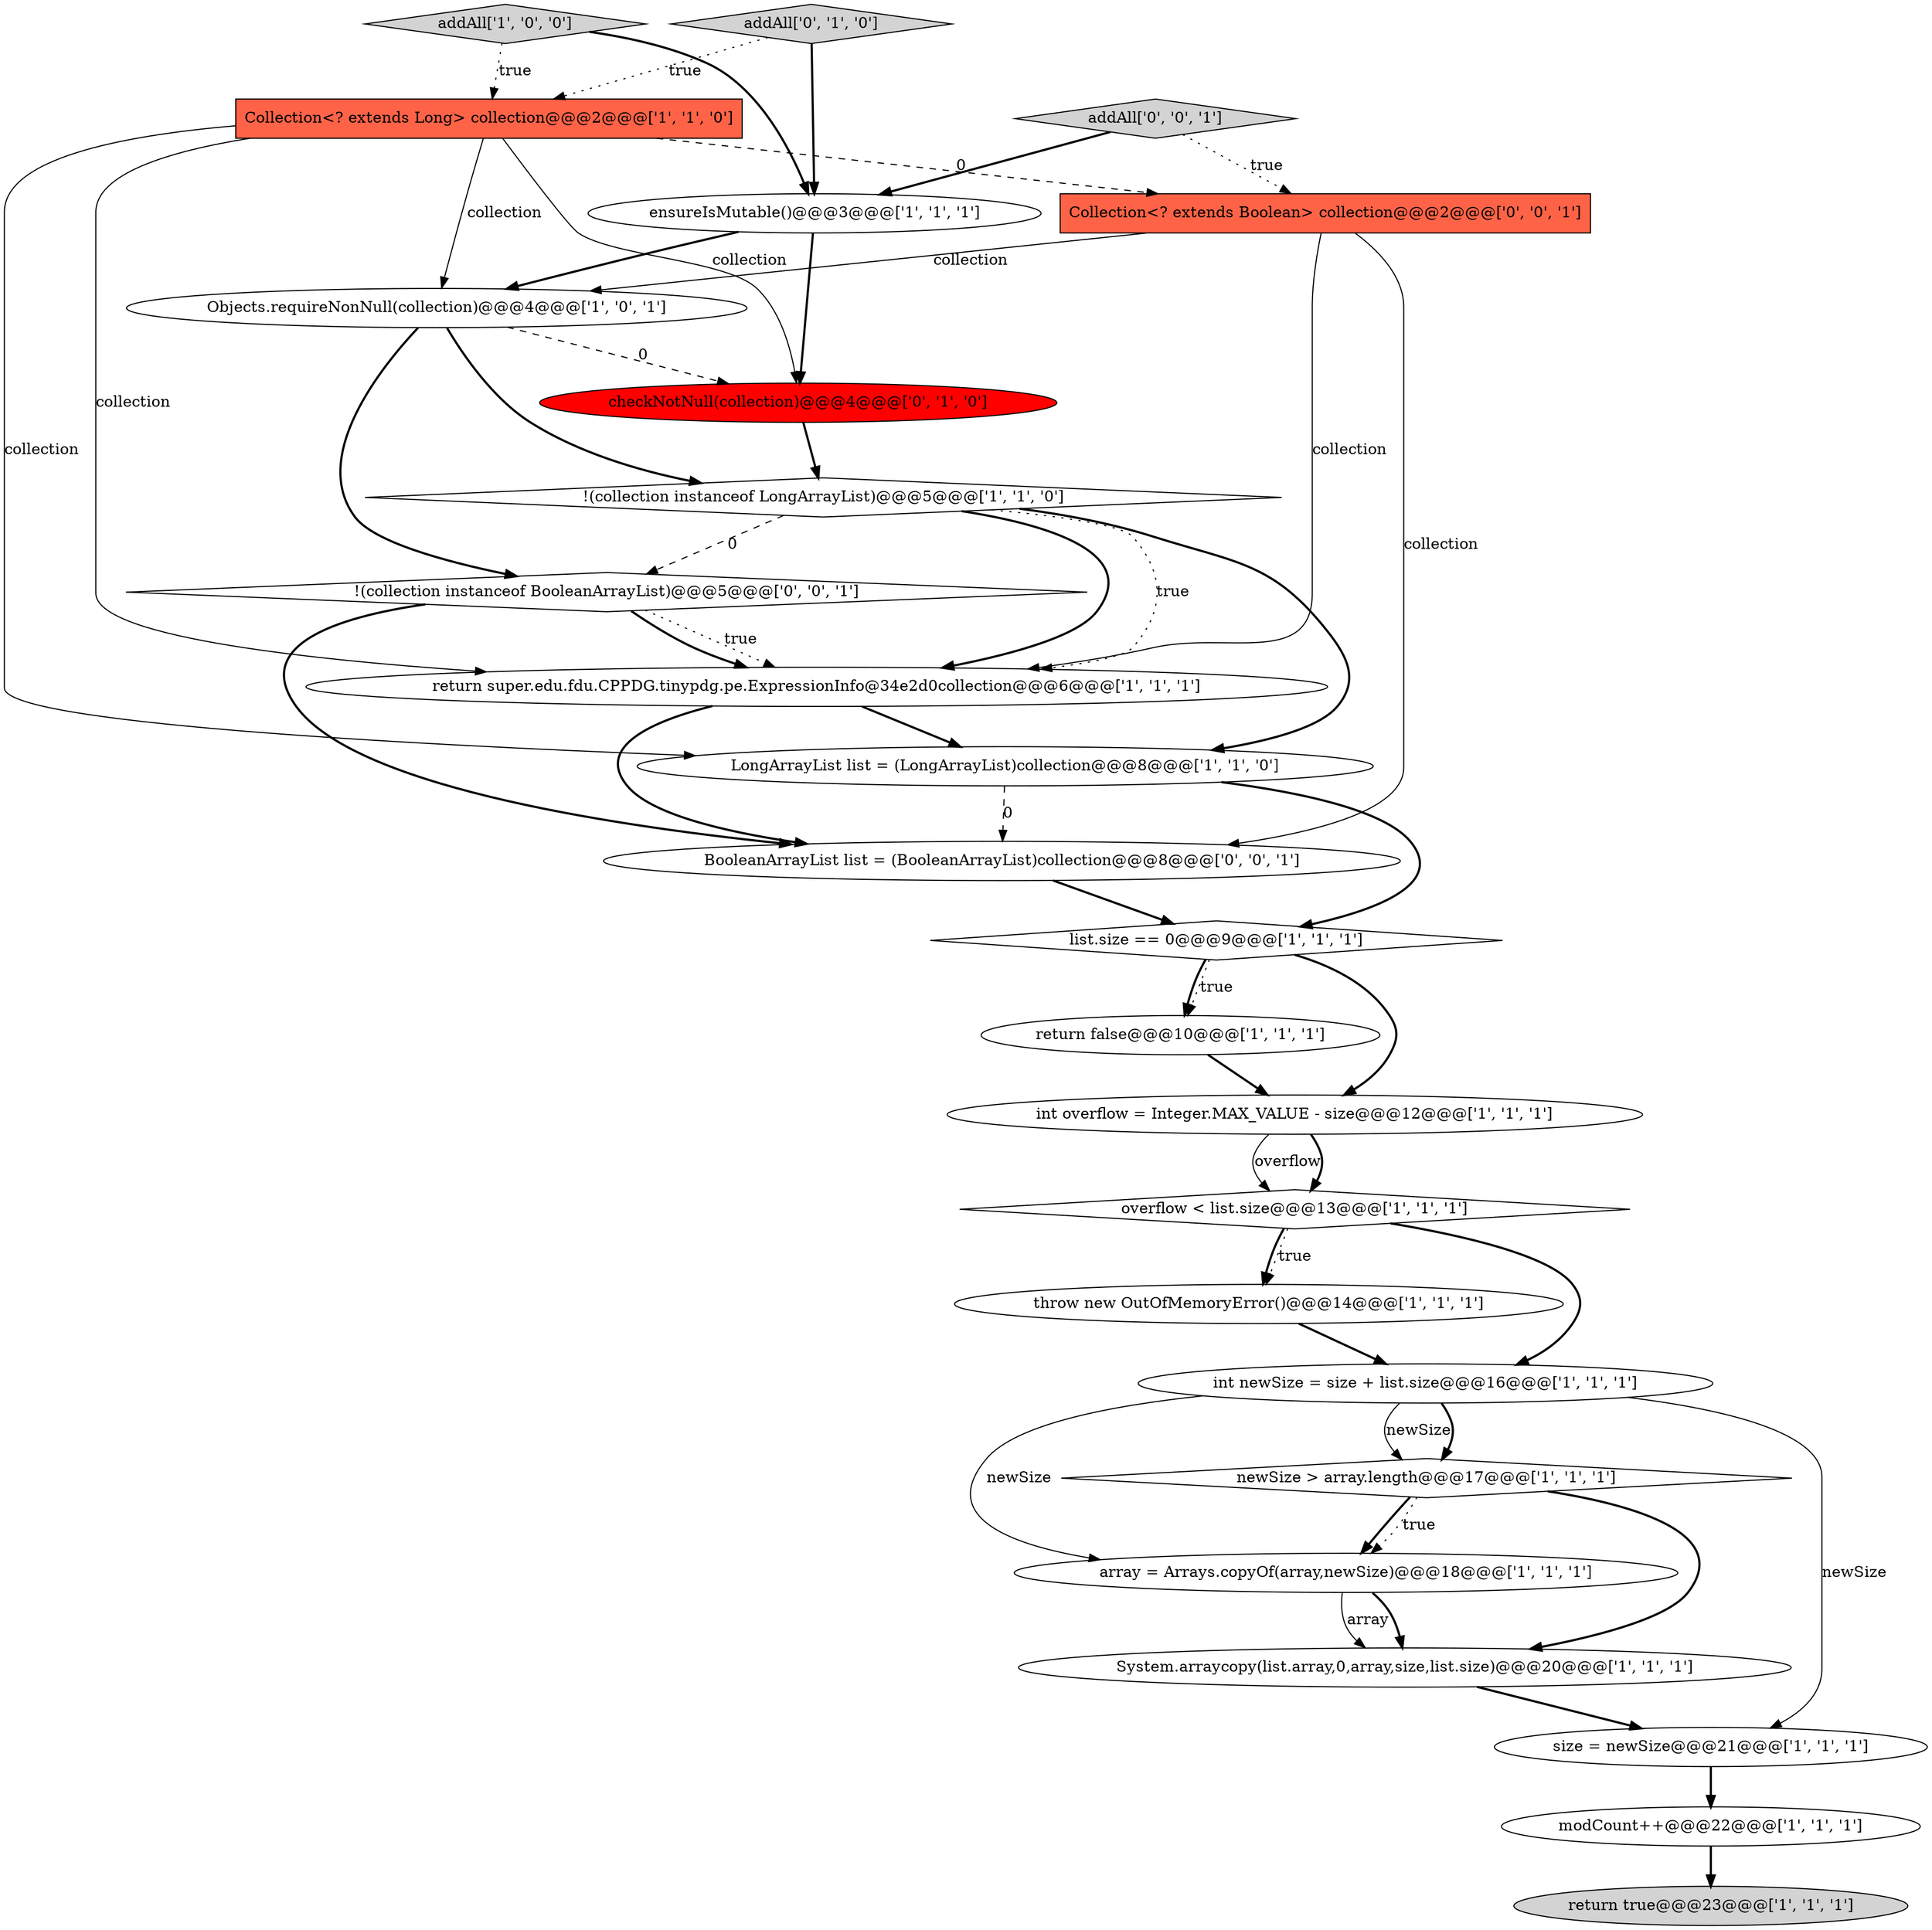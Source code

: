 digraph {
24 [style = filled, label = "!(collection instanceof BooleanArrayList)@@@5@@@['0', '0', '1']", fillcolor = white, shape = diamond image = "AAA0AAABBB3BBB"];
9 [style = filled, label = "throw new OutOfMemoryError()@@@14@@@['1', '1', '1']", fillcolor = white, shape = ellipse image = "AAA0AAABBB1BBB"];
8 [style = filled, label = "return false@@@10@@@['1', '1', '1']", fillcolor = white, shape = ellipse image = "AAA0AAABBB1BBB"];
7 [style = filled, label = "overflow < list.size@@@13@@@['1', '1', '1']", fillcolor = white, shape = diamond image = "AAA0AAABBB1BBB"];
23 [style = filled, label = "addAll['0', '0', '1']", fillcolor = lightgray, shape = diamond image = "AAA0AAABBB3BBB"];
22 [style = filled, label = "BooleanArrayList list = (BooleanArrayList)collection@@@8@@@['0', '0', '1']", fillcolor = white, shape = ellipse image = "AAA0AAABBB3BBB"];
12 [style = filled, label = "System.arraycopy(list.array,0,array,size,list.size)@@@20@@@['1', '1', '1']", fillcolor = white, shape = ellipse image = "AAA0AAABBB1BBB"];
1 [style = filled, label = "return super.edu.fdu.CPPDG.tinypdg.pe.ExpressionInfo@34e2d0collection@@@6@@@['1', '1', '1']", fillcolor = white, shape = ellipse image = "AAA0AAABBB1BBB"];
4 [style = filled, label = "return true@@@23@@@['1', '1', '1']", fillcolor = lightgray, shape = ellipse image = "AAA0AAABBB1BBB"];
2 [style = filled, label = "size = newSize@@@21@@@['1', '1', '1']", fillcolor = white, shape = ellipse image = "AAA0AAABBB1BBB"];
17 [style = filled, label = "int overflow = Integer.MAX_VALUE - size@@@12@@@['1', '1', '1']", fillcolor = white, shape = ellipse image = "AAA0AAABBB1BBB"];
11 [style = filled, label = "LongArrayList list = (LongArrayList)collection@@@8@@@['1', '1', '0']", fillcolor = white, shape = ellipse image = "AAA0AAABBB1BBB"];
15 [style = filled, label = "ensureIsMutable()@@@3@@@['1', '1', '1']", fillcolor = white, shape = ellipse image = "AAA0AAABBB1BBB"];
10 [style = filled, label = "addAll['1', '0', '0']", fillcolor = lightgray, shape = diamond image = "AAA0AAABBB1BBB"];
5 [style = filled, label = "Objects.requireNonNull(collection)@@@4@@@['1', '0', '1']", fillcolor = white, shape = ellipse image = "AAA0AAABBB1BBB"];
0 [style = filled, label = "Collection<? extends Long> collection@@@2@@@['1', '1', '0']", fillcolor = tomato, shape = box image = "AAA0AAABBB1BBB"];
19 [style = filled, label = "addAll['0', '1', '0']", fillcolor = lightgray, shape = diamond image = "AAA0AAABBB2BBB"];
20 [style = filled, label = "checkNotNull(collection)@@@4@@@['0', '1', '0']", fillcolor = red, shape = ellipse image = "AAA1AAABBB2BBB"];
16 [style = filled, label = "newSize > array.length@@@17@@@['1', '1', '1']", fillcolor = white, shape = diamond image = "AAA0AAABBB1BBB"];
21 [style = filled, label = "Collection<? extends Boolean> collection@@@2@@@['0', '0', '1']", fillcolor = tomato, shape = box image = "AAA0AAABBB3BBB"];
13 [style = filled, label = "list.size == 0@@@9@@@['1', '1', '1']", fillcolor = white, shape = diamond image = "AAA0AAABBB1BBB"];
14 [style = filled, label = "modCount++@@@22@@@['1', '1', '1']", fillcolor = white, shape = ellipse image = "AAA0AAABBB1BBB"];
3 [style = filled, label = "int newSize = size + list.size@@@16@@@['1', '1', '1']", fillcolor = white, shape = ellipse image = "AAA0AAABBB1BBB"];
6 [style = filled, label = "!(collection instanceof LongArrayList)@@@5@@@['1', '1', '0']", fillcolor = white, shape = diamond image = "AAA0AAABBB1BBB"];
18 [style = filled, label = "array = Arrays.copyOf(array,newSize)@@@18@@@['1', '1', '1']", fillcolor = white, shape = ellipse image = "AAA0AAABBB1BBB"];
24->1 [style = dotted, label="true"];
16->18 [style = bold, label=""];
10->15 [style = bold, label=""];
17->7 [style = solid, label="overflow"];
0->11 [style = solid, label="collection"];
21->22 [style = solid, label="collection"];
18->12 [style = solid, label="array"];
3->16 [style = solid, label="newSize"];
18->12 [style = bold, label=""];
23->15 [style = bold, label=""];
6->1 [style = dotted, label="true"];
23->21 [style = dotted, label="true"];
11->22 [style = dashed, label="0"];
20->6 [style = bold, label=""];
7->9 [style = dotted, label="true"];
3->16 [style = bold, label=""];
24->22 [style = bold, label=""];
7->3 [style = bold, label=""];
15->5 [style = bold, label=""];
1->11 [style = bold, label=""];
5->20 [style = dashed, label="0"];
1->22 [style = bold, label=""];
17->7 [style = bold, label=""];
8->17 [style = bold, label=""];
7->9 [style = bold, label=""];
6->1 [style = bold, label=""];
13->17 [style = bold, label=""];
12->2 [style = bold, label=""];
21->5 [style = solid, label="collection"];
5->6 [style = bold, label=""];
3->18 [style = solid, label="newSize"];
13->8 [style = dotted, label="true"];
0->21 [style = dashed, label="0"];
19->0 [style = dotted, label="true"];
15->20 [style = bold, label=""];
5->24 [style = bold, label=""];
6->11 [style = bold, label=""];
6->24 [style = dashed, label="0"];
11->13 [style = bold, label=""];
2->14 [style = bold, label=""];
0->20 [style = solid, label="collection"];
9->3 [style = bold, label=""];
10->0 [style = dotted, label="true"];
3->2 [style = solid, label="newSize"];
21->1 [style = solid, label="collection"];
0->1 [style = solid, label="collection"];
24->1 [style = bold, label=""];
13->8 [style = bold, label=""];
19->15 [style = bold, label=""];
0->5 [style = solid, label="collection"];
16->12 [style = bold, label=""];
22->13 [style = bold, label=""];
14->4 [style = bold, label=""];
16->18 [style = dotted, label="true"];
}
